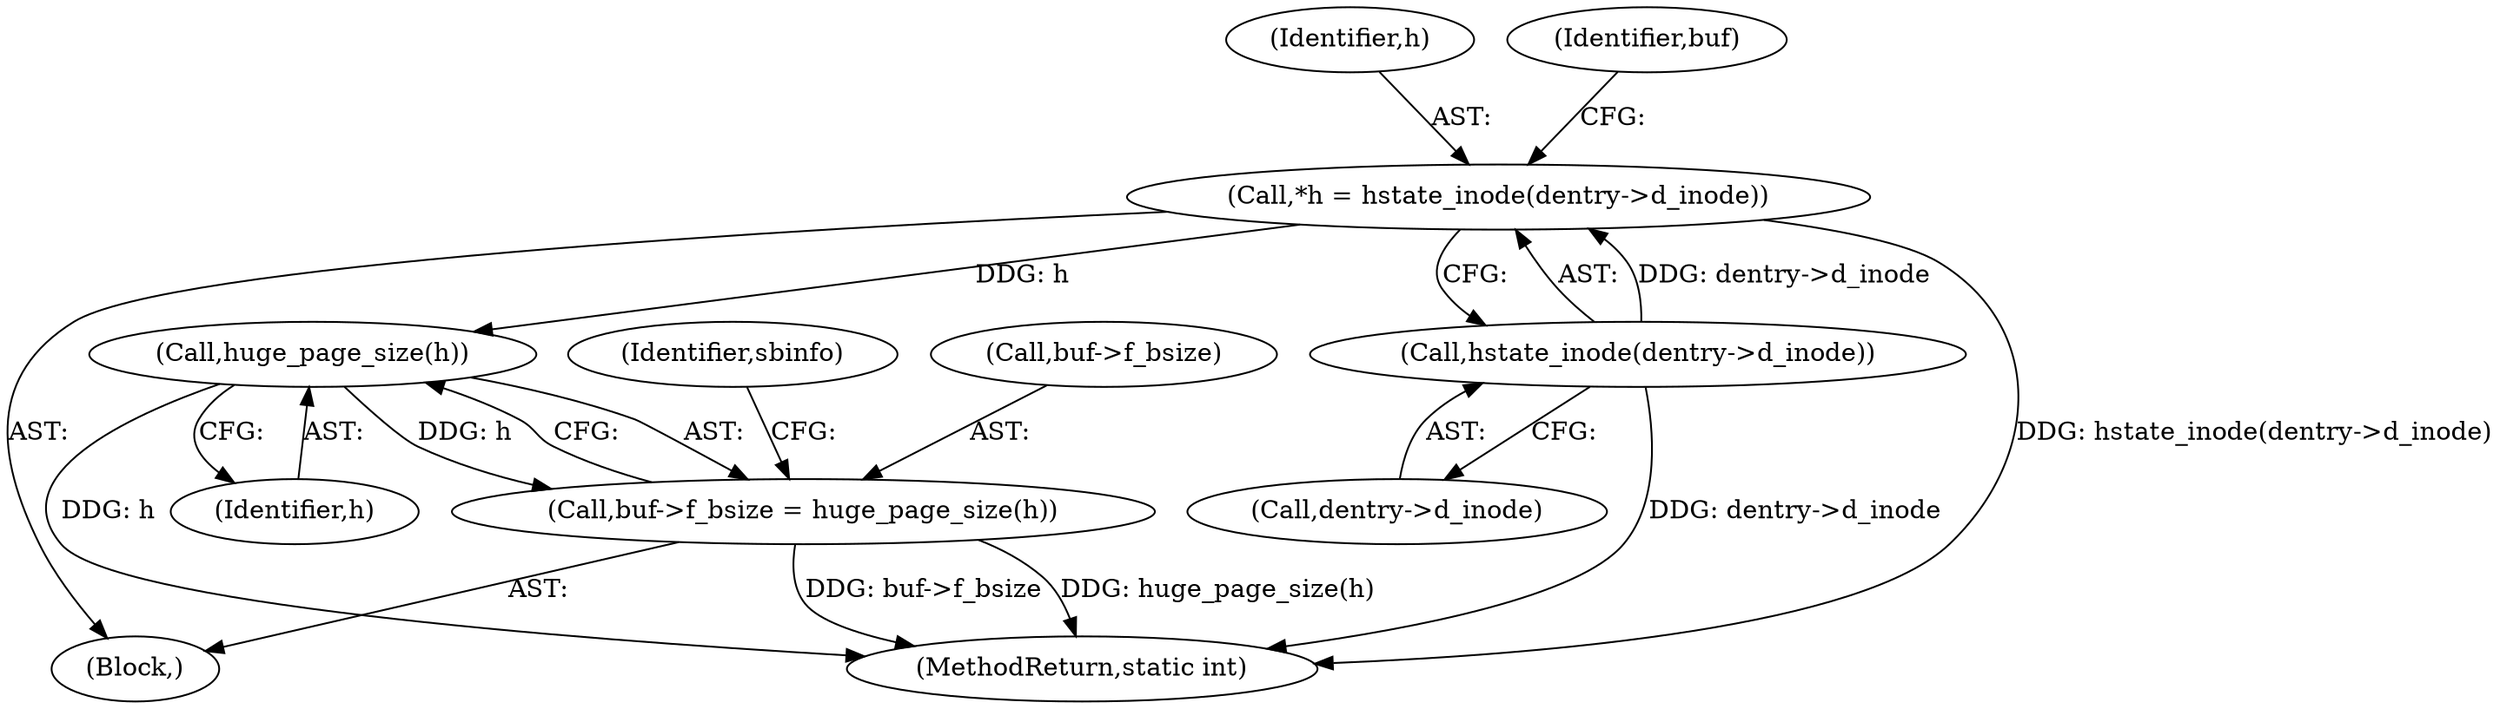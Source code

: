 digraph "0_linux_90481622d75715bfcb68501280a917dbfe516029_3@pointer" {
"1000128" [label="(Call,huge_page_size(h))"];
"1000113" [label="(Call,*h = hstate_inode(dentry->d_inode))"];
"1000115" [label="(Call,hstate_inode(dentry->d_inode))"];
"1000124" [label="(Call,buf->f_bsize = huge_page_size(h))"];
"1000116" [label="(Call,dentry->d_inode)"];
"1000104" [label="(Block,)"];
"1000115" [label="(Call,hstate_inode(dentry->d_inode))"];
"1000114" [label="(Identifier,h)"];
"1000124" [label="(Call,buf->f_bsize = huge_page_size(h))"];
"1000131" [label="(Identifier,sbinfo)"];
"1000121" [label="(Identifier,buf)"];
"1000189" [label="(MethodReturn,static int)"];
"1000129" [label="(Identifier,h)"];
"1000125" [label="(Call,buf->f_bsize)"];
"1000113" [label="(Call,*h = hstate_inode(dentry->d_inode))"];
"1000128" [label="(Call,huge_page_size(h))"];
"1000128" -> "1000124"  [label="AST: "];
"1000128" -> "1000129"  [label="CFG: "];
"1000129" -> "1000128"  [label="AST: "];
"1000124" -> "1000128"  [label="CFG: "];
"1000128" -> "1000189"  [label="DDG: h"];
"1000128" -> "1000124"  [label="DDG: h"];
"1000113" -> "1000128"  [label="DDG: h"];
"1000113" -> "1000104"  [label="AST: "];
"1000113" -> "1000115"  [label="CFG: "];
"1000114" -> "1000113"  [label="AST: "];
"1000115" -> "1000113"  [label="AST: "];
"1000121" -> "1000113"  [label="CFG: "];
"1000113" -> "1000189"  [label="DDG: hstate_inode(dentry->d_inode)"];
"1000115" -> "1000113"  [label="DDG: dentry->d_inode"];
"1000115" -> "1000116"  [label="CFG: "];
"1000116" -> "1000115"  [label="AST: "];
"1000115" -> "1000189"  [label="DDG: dentry->d_inode"];
"1000124" -> "1000104"  [label="AST: "];
"1000125" -> "1000124"  [label="AST: "];
"1000131" -> "1000124"  [label="CFG: "];
"1000124" -> "1000189"  [label="DDG: buf->f_bsize"];
"1000124" -> "1000189"  [label="DDG: huge_page_size(h)"];
}
